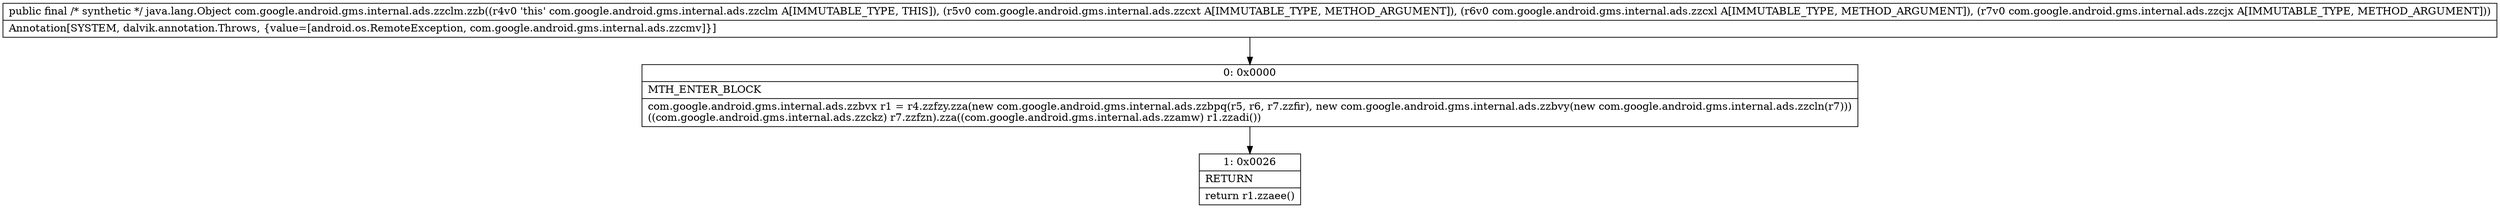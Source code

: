 digraph "CFG forcom.google.android.gms.internal.ads.zzclm.zzb(Lcom\/google\/android\/gms\/internal\/ads\/zzcxt;Lcom\/google\/android\/gms\/internal\/ads\/zzcxl;Lcom\/google\/android\/gms\/internal\/ads\/zzcjx;)Ljava\/lang\/Object;" {
Node_0 [shape=record,label="{0\:\ 0x0000|MTH_ENTER_BLOCK\l|com.google.android.gms.internal.ads.zzbvx r1 = r4.zzfzy.zza(new com.google.android.gms.internal.ads.zzbpq(r5, r6, r7.zzfir), new com.google.android.gms.internal.ads.zzbvy(new com.google.android.gms.internal.ads.zzcln(r7)))\l((com.google.android.gms.internal.ads.zzckz) r7.zzfzn).zza((com.google.android.gms.internal.ads.zzamw) r1.zzadi())\l}"];
Node_1 [shape=record,label="{1\:\ 0x0026|RETURN\l|return r1.zzaee()\l}"];
MethodNode[shape=record,label="{public final \/* synthetic *\/ java.lang.Object com.google.android.gms.internal.ads.zzclm.zzb((r4v0 'this' com.google.android.gms.internal.ads.zzclm A[IMMUTABLE_TYPE, THIS]), (r5v0 com.google.android.gms.internal.ads.zzcxt A[IMMUTABLE_TYPE, METHOD_ARGUMENT]), (r6v0 com.google.android.gms.internal.ads.zzcxl A[IMMUTABLE_TYPE, METHOD_ARGUMENT]), (r7v0 com.google.android.gms.internal.ads.zzcjx A[IMMUTABLE_TYPE, METHOD_ARGUMENT]))  | Annotation[SYSTEM, dalvik.annotation.Throws, \{value=[android.os.RemoteException, com.google.android.gms.internal.ads.zzcmv]\}]\l}"];
MethodNode -> Node_0;
Node_0 -> Node_1;
}


